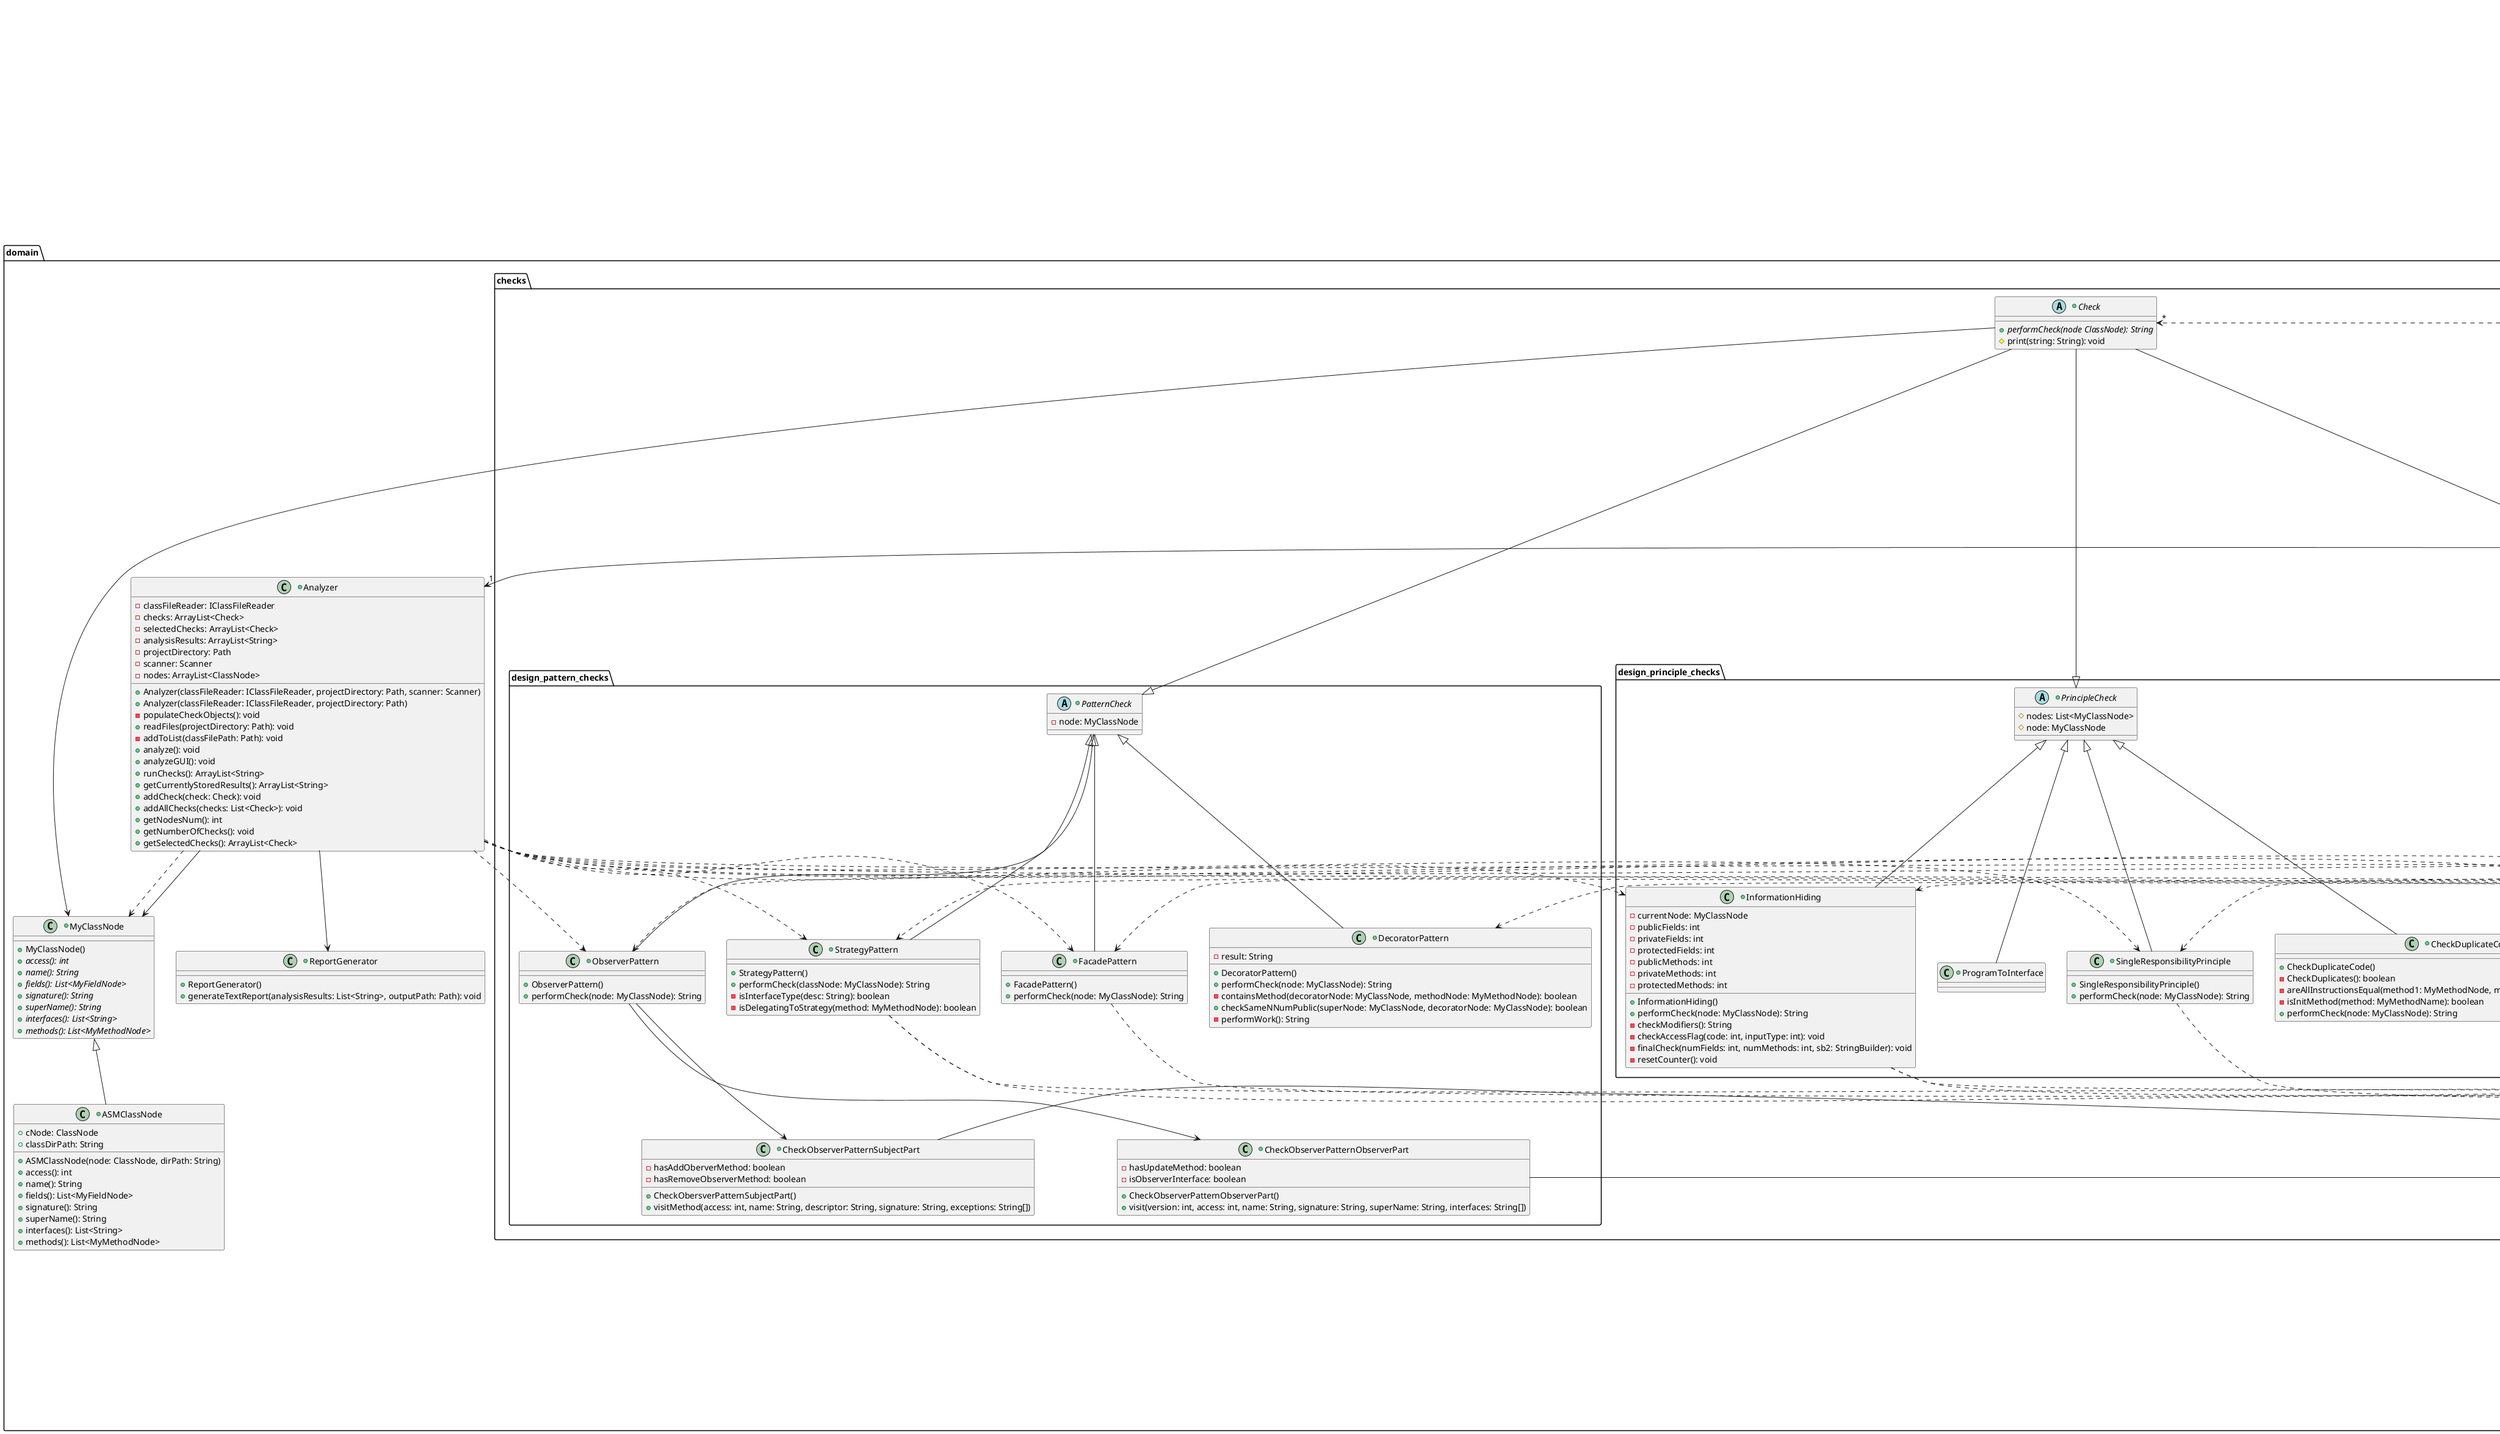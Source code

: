 @@startuml Project Design


package presentation{
+class Main{
    +{static} main(args: String[]): void
}

+class MyFrame{
    +{static} final FRAME_WIDTH: int
    +{static} final FRAME_HEIGHT: int

    +{static} final STYLISH_WIDTH: int
    +{static} final STYLISH_HEIGHT: int
    -stylishBoxDimensions: Dimension
    -MyFrame: JFrame
    -title, desc1, desc2: JLabel
    -north, east, south, west, center: JPanel
    -run, viewResults, quit, explorerButton: JButton
    -patternChecksBox, principleChecksBox, styleChecksBox, darkMode: JCheckBox
    -patternOptions, principleOptions, styleOptions: JComboBox<String>
    -fc: JFileChooser
    -tf: JTextField
    -result: int
    -path, tfPathString: String
    -manualPath1, manualPath2: Path
    -analyzer: Analyzer

    +MyFrame()
    -buildComponents(): void
    -buildPanels(): void
    -buildLabels(): void
    -buildButtons(): void
    -runLinter(validPath: Path): void
    -buildInteractive(): void
    -checkDirectory(Path projectPath): boolean
    +displayFrame(): void
    +hideFrame(): void
    +setupAnalyzerWithCorrectChecks(analyzer: Analyzer): void
    +toggleStyleComboBox(): void
    +togglePrincipleComboBox(): void
    +togglePatternComboBox(): void
    +setStyleComboBoxOption(newIndex: int): void
    +setPrincipleComboBoxOption(newIndex: int): void
    +setPatternComboBoxOption(newIndex: int): void
}

+class ResultDisplayBox{
    -frame: JFrame
    +ResultDisplayBox(analysisResults: List<String>)
    +display(): void
    +hide(): void
}

}

package domain {

    package checks{

        +abstract Check{
            +{abstract}performCheck(node ClassNode): String 
            # print(string: String): void 
        }
        
        package design_pattern_checks{

            +class DecoratorPattern{
                -result: String
                +DecoratorPattern()
                +performCheck(node: MyClassNode): String
                -containsMethod(decoratorNode: MyClassNode, methodNode: MyMethodNode): boolean
                +checkSameNNumPublic(superNode: MyClassNode, decoratorNode: MyClassNode): boolean
                -performWork(): String
            }

            +class FacadePattern{
                +FacadePattern()
                +performCheck(node: MyClassNode): String
            }

            +class StrategyPattern{
                +StrategyPattern()
                +performCheck(classNode: MyClassNode): String
                -isInterfaceType(desc: String): boolean
                -isDelegatingToStrategy(method: MyMethodNode): boolean
            }

            +class ObserverPattern{
                +ObserverPattern()
                +performCheck(node: MyClassNode): String
            }

            +class CheckObserverPatternSubjectPart{
                -hasAddOberverMethod: boolean
                -hasRemoveObserverMethod: boolean
                +CheckObersverPatternSubjectPart()
                +visitMethod(access: int, name: String, descriptor: String, signature: String, exceptions: String[])
            }

            +class CheckObserverPatternObserverPart{
                -hasUpdateMethod: boolean
                -isObserverInterface: boolean
                +CheckObserverPatternObserverPart()
                +visit(version: int, access: int, name: String, signature: String, superName: String, interfaces: String[])
            }

            +abstract PatternCheck{
                -node: MyClassNode
            }

            PatternCheck <|-d- DecoratorPattern
            PatternCheck <|-d- FacadePattern
            PatternCheck <|-d- StrategyPattern
            PatternCheck <|-d- ObserverPattern
        }

        package design_principle_checks{

            +class ProgramToInterface{

            }

            +class SingleResponsibilityPrinciple{
                +SingleResponsibilityPrinciple()
                +performCheck(node: MyClassNode): String
            }

            +class InformationHiding{
                -currentNode: MyClassNode
                -publicFields: int
                -privateFields: int
                -protectedFields: int
                -publicMethods: int
                -privateMethods: int
                -protectedMethods: int
                +InformationHiding()
                +performCheck(node: MyClassNode): String
                -checkModifiers(): String
                -checkAccessFlag(code: int, inputType: int): void
                -finalCheck(numFields: int, numMethods: int, sb2: StringBuilder): void
                -resetCounter(): void
            }

            +class CheckDuplicateCode{
                +CheckDuplicateCode()
                -CheckDuplicates(): boolean
                -areAllInstructionsEqual(method1: MyMethodNode, method2: MyMethodNode): boolean
                -isInitMethod(method: MyMethodName): boolean
                +performCheck(node: MyClassNode): String
            }

            +abstract PrincipleCheck{
                # nodes: List<MyClassNode>
                # node: MyClassNode
            }

            PrincipleCheck <|-d- ProgramToInterface
            PrincipleCheck <|-d- SingleResponsibilityPrinciple
            PrincipleCheck <|-d- InformationHiding
            PrincipleCheck <|-d- CheckDuplicateCode

        }

        package style_checks{

            +class VariableNamingConventions{
                +VariableNaminngConventions(classNode: MyClassNode)
                -performWork(): String
                +performCheck(node: MyClassNode): String
            }

            +class UnusedVariableChecker{
                +UnusedVariableChecker()
                +performCheck(node: MyClassNode): String
            }

            +class MethodStyleCheck{
                -methodNames: ArrayList<String>
                +MethodStyleCheck()
                -populateMethodNames(): void
                -confusingMethodNames(): String 
                -isInitMethod(method: MyMethodNode): boolean
                +performCheck(node: MyClassNode): String
            }

            +class CheckClassName{
                +CheckClassName() 
                -isPascalCase(name: String): boolean
                -result(className: String): boolean
                +performCheck(node: MyClassNode): String
            }


            +abstract StyleCheck{
                # node: MyClassNode
            }

            StyleCheck <|-d- VariableNamingConventions
            StyleCheck <|-d- UnusedVariableChecker
            StyleCheck <|-d- MethodStyleCheck
            StyleCheck <|-d- CheckClassName

        }

        Check -d-|> PrincipleCheck
        Check -d-|> PatternCheck
        Check -d-|> StyleCheck
        
    }

+class Analyzer{
    -classFileReader: IClassFileReader
    -checks: ArrayList<Check>
    -selectedChecks: ArrayList<Check>
    -analysisResults: ArrayList<String>
    -projectDirectory: Path
    -scanner: Scanner
    -nodes: ArrayList<ClassNode>
    +Analyzer(classFileReader: IClassFileReader, projectDirectory: Path, scanner: Scanner)
    +Analyzer(classFileReader: IClassFileReader, projectDirectory: Path)
    -populateCheckObjects(): void
    +readFiles(projectDirectory: Path): void
    -addToList(classFilePath: Path): void
    +analyze(): void
    +analyzeGUI(): void
    +runChecks(): ArrayList<String>
    +getCurrentlyStoredResults(): ArrayList<String>
    +addCheck(check: Check): void
    +addAllChecks(checks: List<Check>): void
    +getNodesNum(): int
    +getNumberOfChecks(): void
    +getSelectedChecks(): ArrayList<Check> 
}

+class ReportGenerator{
    +ReportGenerator()
    +generateTextReport(analysisResults: List<String>, outputPath: Path): void
}


+class ASMClassNode{
    +cNode: ClassNode
    +classDirPath: String
    +ASMClassNode(node: ClassNode, dirPath: String)
    +access(): int
    +name(): String
    +fields(): List<MyFieldNode>
    +signature(): String
    +superName(): String
    +interfaces(): List<String>
    +methods(): List<MyMethodNode>
}

+class MyClassNode{
    +MyClassNode()
    +{abstract} access(): int
    +{abstract} name(): String
    +{abstract} fields(): List<MyFieldNode>
    +{abstract} signature(): String
    +{abstract} superName(): String
    +{abstract} interfaces(): List<String>
    +{abstract} methods(): List<MyMethodNode>
}

+class ASMFieldNode{
    +node: FieldNode
    +ASMFieldNode(fNode: FieldNode)
    +access(): int
    +name(): String
    +desc(): String
    +signature(): String
    +value(): Object
}

+class MyFieldNode{
    +MyFieldNode()
    +{abstract} access(): int
    +{abstract} name(): String
    +{abstract} desc(): String
    +{abstract} signature(): String
    +{abstract} value(): Object
}

+class ASMMethodNode{
    +node: MethodNode
    +ASMMethodNode(node: MethodNode)
    +access(): int
    +name(): String
    +desc(): String
    +signature(): String
    +exceptions(): List<String>
    +instructions(): InsnList
    +maxLocals(): int
}

+class MyMethodNode{
    +MyMethodNode(node: MethodNode)
    +{abstract} access(): int
    +{abstract} name(): String
    +{abstract} desc(): String
    +{abstract} signature(): String
    +{abstract} exceptions(): List<String>
    +{abstract} instructions(): InsnList
    +{abstract} maxLocals(): int
}

+class ClassVisitorAdapter{
    +ClassVisitorAdapter()
    +visit(version: int, access: int, name: String, descriptor: String, signature: String, exceptions: String[]): void
    +visitMethod(access: int, name: String, descriptor: String, signature: String, exceptions: String[]): MethodVisitor
}

ASMClassNode -u-|> MyClassNode
ASMFieldNode -u-|> MyFieldNode
ASMMethodNode -u-|> MyMethodNode
CheckObserverPatternSubjectPart -l-|> ClassVisitorAdapter
CheckObserverPatternObserverPart -l-|> ClassVisitorAdapter

Check --> MyClassNode




}

package datasource{

    +interface IClassFileReader{
        +readClassFile(classFilePath: Path): MyClassNode
    }

    +class ClassFileReader{
        +ClassFileReader()
        +readClassFile(classFilePath: Path): MyClassNode
    }

    +interface WordLoader{
        +loadSet(): void
        +getWords(): Set<String>
    }

    +class GetWordsFromFile{
        -filePath: String
        -words: Set<String>
        +GetWordsFromFile()
        +loadSet(): void
        +getWords(): Set<String>
    }

    ClassFileReader -u-.> IClassFileReader
    GetWordsFromFile -u-.> WordLoader

}

Main -d-> MyFrame

MyFrame ..> ClassFileReader
MyFrame -->"1" Analyzer
MyFrame ..>"*" Check
MyFrame ..> DecoratorPattern
MyFrame ..> FacadePattern
MyFrame ..> ObserverPattern
MyFrame ..> StrategyPattern
MyFrame ..> CheckDuplicateCode
MyFrame ..> InformationHiding
MyFrame ..> SingleResponsibilityPrinciple
MyFrame ..> CheckClassName
MyFrame ..> MethodStyleCheck
MyFrame ..> UnusedVariableChecker
MyFrame ..> VariableNamingConventions
MyFrame ..> ResultDisplayBox

Analyzer ..> IClassFileReader
Analyzer ..> MyClassNode
Analyzer --> MyClassNode
Analyzer --> ReportGenerator
Analyzer ..> MethodStyleCheck
Analyzer ..> UnusedVariableChecker
Analyzer ..> CheckClassName
Analyzer ..> InformationHiding
Analyzer ..> SingleResponsibilityPrinciple
Analyzer ..> FacadePattern
Analyzer ..> ObserverPattern
Analyzer ..> StrategyPattern


CheckClassName --> GetWordsFromFile

MethodStyleCheck ..> MyMethodNode

UnusedVariableChecker ..> MyMethodNode

VariableNamingConventions ..> MyFieldNode

CheckDuplicateCode --> MyMethodNode
CheckDuplicateCode ..> MyMethodNode

InformationHiding ..> MyFieldNode
InformationHiding ..> MyMethodNode

SingleResponsibilityPrinciple ..> MyMethodNode

FacadePattern ..> MyMethodNode

ObserverPattern --> CheckObserverPatternObserverPart
ObserverPattern --> CheckObserverPatternSubjectPart

StrategyPattern ..> MyFieldNode
StrategyPattern ..> MyMethodNode






@@enduml